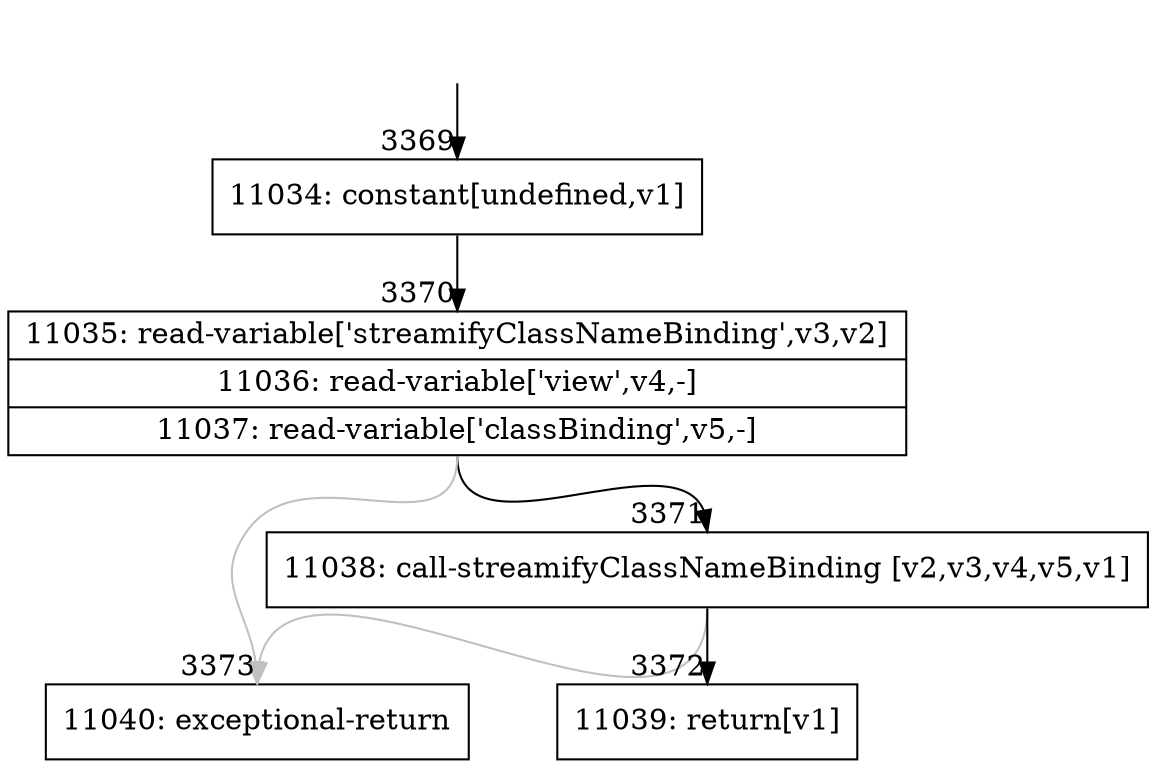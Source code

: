 digraph {
rankdir="TD"
BB_entry271[shape=none,label=""];
BB_entry271 -> BB3369 [tailport=s, headport=n, headlabel="    3369"]
BB3369 [shape=record label="{11034: constant[undefined,v1]}" ] 
BB3369 -> BB3370 [tailport=s, headport=n, headlabel="      3370"]
BB3370 [shape=record label="{11035: read-variable['streamifyClassNameBinding',v3,v2]|11036: read-variable['view',v4,-]|11037: read-variable['classBinding',v5,-]}" ] 
BB3370 -> BB3371 [tailport=s, headport=n, headlabel="      3371"]
BB3370 -> BB3373 [tailport=s, headport=n, color=gray, headlabel="      3373"]
BB3371 [shape=record label="{11038: call-streamifyClassNameBinding [v2,v3,v4,v5,v1]}" ] 
BB3371 -> BB3372 [tailport=s, headport=n, headlabel="      3372"]
BB3371 -> BB3373 [tailport=s, headport=n, color=gray]
BB3372 [shape=record label="{11039: return[v1]}" ] 
BB3373 [shape=record label="{11040: exceptional-return}" ] 
//#$~ 5990
}
